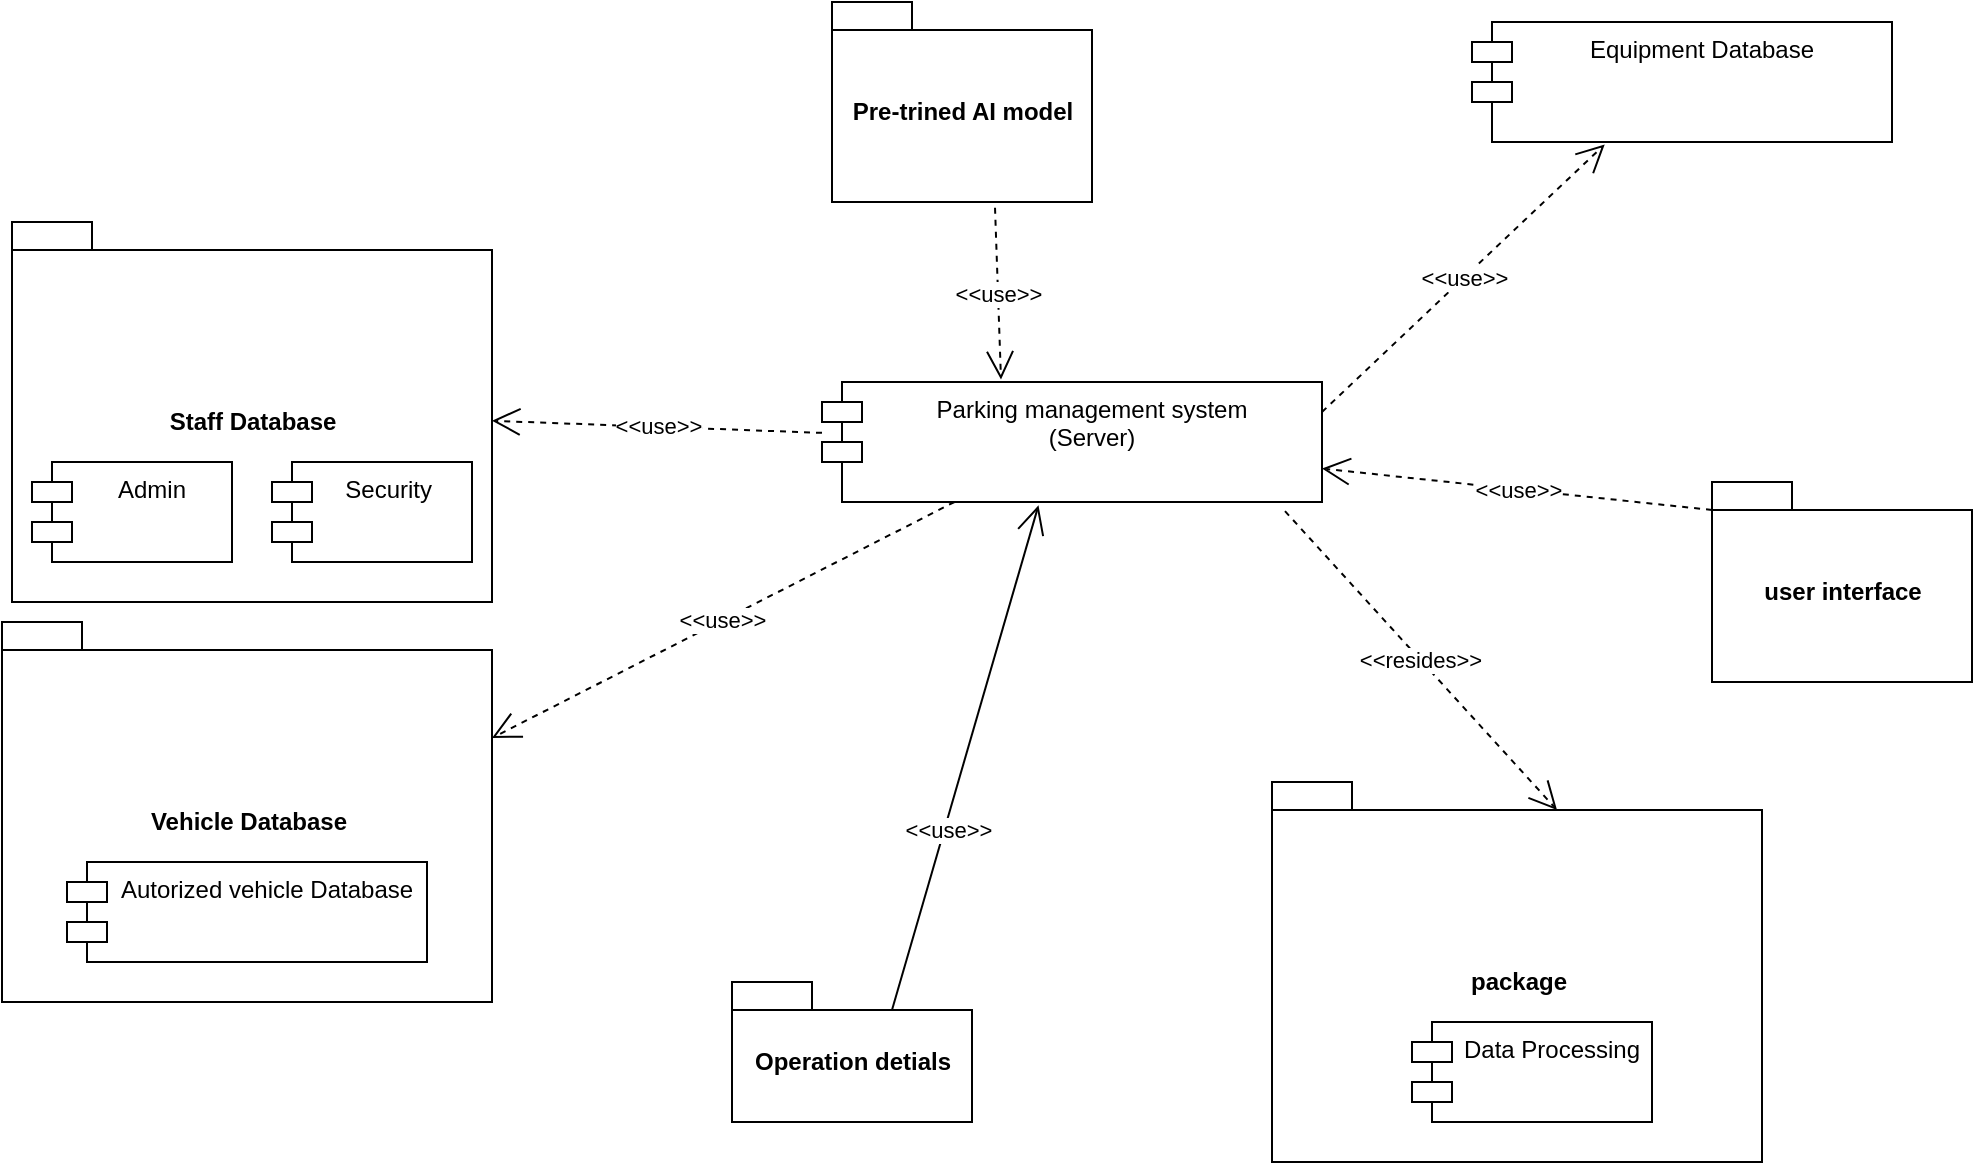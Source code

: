<mxfile version="20.7.4" type="device"><diagram name="Page-1" id="5f0bae14-7c28-e335-631c-24af17079c00"><mxGraphModel dx="1395" dy="703" grid="1" gridSize="10" guides="1" tooltips="1" connect="1" arrows="1" fold="1" page="1" pageScale="1" pageWidth="1100" pageHeight="850" background="none" math="0" shadow="0"><root><mxCell id="0"/><mxCell id="1" parent="0"/><mxCell id="HFlmk0drBJZOPHikfDWp-24" value="Staff Database" style="shape=folder;fontStyle=1;spacingTop=10;tabWidth=40;tabHeight=14;tabPosition=left;html=1;" vertex="1" parent="1"><mxGeometry x="20" y="220" width="240" height="190" as="geometry"/></mxCell><mxCell id="HFlmk0drBJZOPHikfDWp-3" value="Parking management system&#10;(Server)" style="shape=module;align=left;spacingLeft=20;align=center;verticalAlign=top;" vertex="1" parent="1"><mxGeometry x="425" y="300" width="250" height="60" as="geometry"/></mxCell><mxCell id="HFlmk0drBJZOPHikfDWp-4" value="Admin" style="shape=module;align=left;spacingLeft=20;align=center;verticalAlign=top;" vertex="1" parent="1"><mxGeometry x="30" y="340" width="100" height="50" as="geometry"/></mxCell><mxCell id="HFlmk0drBJZOPHikfDWp-25" value="Vehicle Database" style="shape=folder;fontStyle=1;spacingTop=10;tabWidth=40;tabHeight=14;tabPosition=left;html=1;" vertex="1" parent="1"><mxGeometry x="15" y="420" width="245" height="190" as="geometry"/></mxCell><mxCell id="HFlmk0drBJZOPHikfDWp-5" value="Security " style="shape=module;align=left;spacingLeft=20;align=center;verticalAlign=top;" vertex="1" parent="1"><mxGeometry x="150" y="340" width="100" height="50" as="geometry"/></mxCell><mxCell id="HFlmk0drBJZOPHikfDWp-6" value="Autorized vehicle Database" style="shape=module;align=left;spacingLeft=20;align=center;verticalAlign=top;" vertex="1" parent="1"><mxGeometry x="47.5" y="540" width="180" height="50" as="geometry"/></mxCell><mxCell id="HFlmk0drBJZOPHikfDWp-26" value="package" style="shape=folder;fontStyle=1;spacingTop=10;tabWidth=40;tabHeight=14;tabPosition=left;html=1;" vertex="1" parent="1"><mxGeometry x="650" y="500" width="245" height="190" as="geometry"/></mxCell><mxCell id="HFlmk0drBJZOPHikfDWp-8" value="Data Processing" style="shape=module;align=left;spacingLeft=20;align=center;verticalAlign=top;" vertex="1" parent="1"><mxGeometry x="720" y="620" width="120" height="50" as="geometry"/></mxCell><mxCell id="HFlmk0drBJZOPHikfDWp-11" value="Operation detials" style="shape=folder;fontStyle=1;spacingTop=10;tabWidth=40;tabHeight=14;tabPosition=left;html=1;" vertex="1" parent="1"><mxGeometry x="380" y="600" width="120" height="70" as="geometry"/></mxCell><mxCell id="HFlmk0drBJZOPHikfDWp-12" value="user interface" style="shape=folder;fontStyle=1;spacingTop=10;tabWidth=40;tabHeight=14;tabPosition=left;html=1;" vertex="1" parent="1"><mxGeometry x="870" y="350" width="130" height="100" as="geometry"/></mxCell><mxCell id="HFlmk0drBJZOPHikfDWp-29" value="Equipment Database" style="shape=module;align=left;spacingLeft=20;align=center;verticalAlign=top;" vertex="1" parent="1"><mxGeometry x="750" y="120" width="210" height="60" as="geometry"/></mxCell><mxCell id="HFlmk0drBJZOPHikfDWp-30" value="&amp;lt;&amp;lt;use&amp;gt;&amp;gt;" style="endArrow=open;endSize=12;dashed=1;html=1;rounded=0;entryX=0;entryY=0;entryDx=245;entryDy=58;entryPerimeter=0;" edge="1" parent="1" source="HFlmk0drBJZOPHikfDWp-3" target="HFlmk0drBJZOPHikfDWp-25"><mxGeometry width="160" relative="1" as="geometry"><mxPoint x="440" y="460" as="sourcePoint"/><mxPoint x="600" y="460" as="targetPoint"/></mxGeometry></mxCell><mxCell id="HFlmk0drBJZOPHikfDWp-31" value="&amp;lt;&amp;lt;use&amp;gt;&amp;gt;" style="endArrow=open;endSize=12;dashed=1;html=1;rounded=0;" edge="1" parent="1" source="HFlmk0drBJZOPHikfDWp-3" target="HFlmk0drBJZOPHikfDWp-24"><mxGeometry width="160" relative="1" as="geometry"><mxPoint x="360" y="240" as="sourcePoint"/><mxPoint x="520" y="240" as="targetPoint"/></mxGeometry></mxCell><mxCell id="HFlmk0drBJZOPHikfDWp-32" value="&amp;lt;&amp;lt;resides&amp;gt;&amp;gt;" style="endArrow=open;endSize=12;dashed=1;html=1;rounded=0;exitX=0.926;exitY=1.076;exitDx=0;exitDy=0;exitPerimeter=0;entryX=0;entryY=0;entryDx=142.5;entryDy=14;entryPerimeter=0;" edge="1" parent="1" source="HFlmk0drBJZOPHikfDWp-3" target="HFlmk0drBJZOPHikfDWp-26"><mxGeometry width="160" relative="1" as="geometry"><mxPoint x="440" y="490" as="sourcePoint"/><mxPoint x="600" y="490" as="targetPoint"/></mxGeometry></mxCell><mxCell id="HFlmk0drBJZOPHikfDWp-34" value="&amp;lt;&amp;lt;use&amp;gt;&amp;gt;" style="endArrow=open;endSize=12;dashed=1;html=1;rounded=0;exitX=0;exitY=0;exitDx=0;exitDy=14;exitPerimeter=0;" edge="1" parent="1" source="HFlmk0drBJZOPHikfDWp-12" target="HFlmk0drBJZOPHikfDWp-3"><mxGeometry width="160" relative="1" as="geometry"><mxPoint x="760" y="300" as="sourcePoint"/><mxPoint x="920" y="300" as="targetPoint"/></mxGeometry></mxCell><mxCell id="HFlmk0drBJZOPHikfDWp-36" value="&amp;lt;&amp;lt;use&amp;gt;&amp;gt;" style="endArrow=open;endSize=12;dashed=1;html=1;rounded=0;exitX=1;exitY=0.25;exitDx=0;exitDy=0;entryX=0.316;entryY=1.02;entryDx=0;entryDy=0;entryPerimeter=0;" edge="1" parent="1" source="HFlmk0drBJZOPHikfDWp-3" target="HFlmk0drBJZOPHikfDWp-29"><mxGeometry width="160" relative="1" as="geometry"><mxPoint x="690" y="280" as="sourcePoint"/><mxPoint x="850" y="280" as="targetPoint"/></mxGeometry></mxCell><mxCell id="HFlmk0drBJZOPHikfDWp-37" value="" style="endArrow=open;endFill=1;endSize=12;html=1;rounded=0;entryX=0.433;entryY=1.028;entryDx=0;entryDy=0;entryPerimeter=0;exitX=0;exitY=0;exitDx=80;exitDy=14;exitPerimeter=0;" edge="1" parent="1" source="HFlmk0drBJZOPHikfDWp-11" target="HFlmk0drBJZOPHikfDWp-3"><mxGeometry width="160" relative="1" as="geometry"><mxPoint x="450" y="610" as="sourcePoint"/><mxPoint x="610" y="610" as="targetPoint"/></mxGeometry></mxCell><mxCell id="HFlmk0drBJZOPHikfDWp-38" value="&amp;lt;&amp;lt;use&amp;gt;&amp;gt;" style="edgeLabel;html=1;align=center;verticalAlign=middle;resizable=0;points=[];" vertex="1" connectable="0" parent="HFlmk0drBJZOPHikfDWp-37"><mxGeometry x="-0.281" y="-1" relative="1" as="geometry"><mxPoint as="offset"/></mxGeometry></mxCell><mxCell id="HFlmk0drBJZOPHikfDWp-41" value="&amp;lt;&amp;lt;use&amp;gt;&amp;gt;" style="endArrow=open;endSize=12;dashed=1;html=1;rounded=0;exitX=0.627;exitY=1.029;exitDx=0;exitDy=0;exitPerimeter=0;entryX=0.358;entryY=-0.021;entryDx=0;entryDy=0;entryPerimeter=0;" edge="1" parent="1" source="HFlmk0drBJZOPHikfDWp-42" target="HFlmk0drBJZOPHikfDWp-3"><mxGeometry width="160" relative="1" as="geometry"><mxPoint x="705" y="260.72" as="sourcePoint"/><mxPoint x="510" y="240.001" as="targetPoint"/></mxGeometry></mxCell><mxCell id="HFlmk0drBJZOPHikfDWp-42" value="Pre-trined AI model" style="shape=folder;fontStyle=1;spacingTop=10;tabWidth=40;tabHeight=14;tabPosition=left;html=1;" vertex="1" parent="1"><mxGeometry x="430" y="110" width="130" height="100" as="geometry"/></mxCell></root></mxGraphModel></diagram></mxfile>